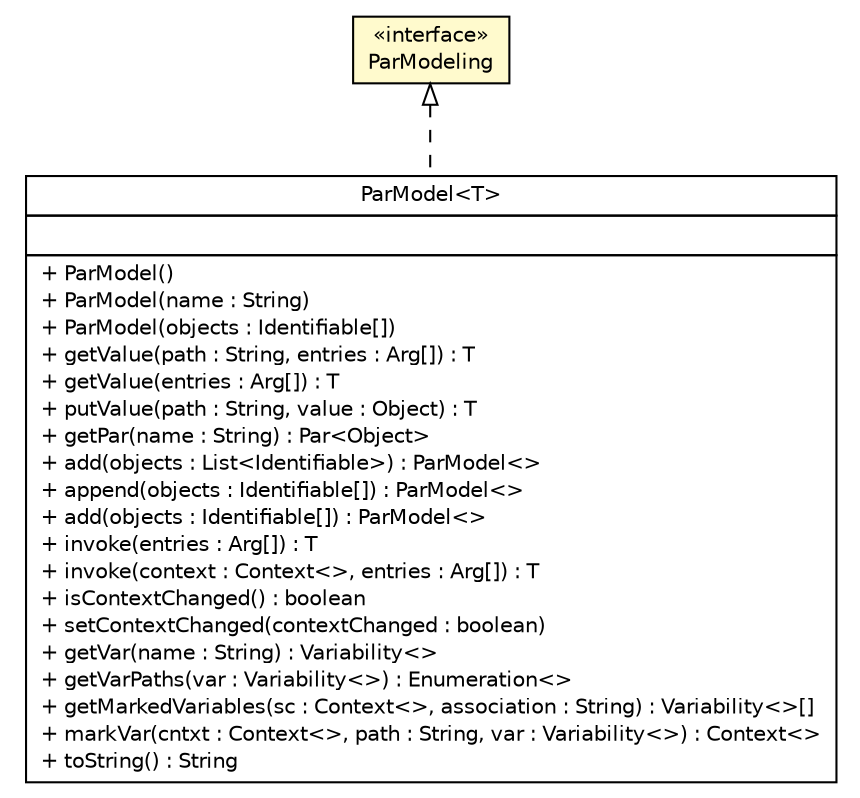 #!/usr/local/bin/dot
#
# Class diagram 
# Generated by UMLGraph version R5_6 (http://www.umlgraph.org/)
#

digraph G {
	edge [fontname="Helvetica",fontsize=10,labelfontname="Helvetica",labelfontsize=10];
	node [fontname="Helvetica",fontsize=10,shape=plaintext];
	nodesep=0.25;
	ranksep=0.5;
	// sorcer.service.ParModeling
	c379622 [label=<<table title="sorcer.service.ParModeling" border="0" cellborder="1" cellspacing="0" cellpadding="2" port="p" bgcolor="lemonChiffon" href="./ParModeling.html">
		<tr><td><table border="0" cellspacing="0" cellpadding="1">
<tr><td align="center" balign="center"> &#171;interface&#187; </td></tr>
<tr><td align="center" balign="center"> ParModeling </td></tr>
		</table></td></tr>
		</table>>, URL="./ParModeling.html", fontname="Helvetica", fontcolor="black", fontsize=10.0];
	// sorcer.core.context.model.par.ParModel<T>
	c379706 [label=<<table title="sorcer.core.context.model.par.ParModel" border="0" cellborder="1" cellspacing="0" cellpadding="2" port="p" href="../core/context/model/par/ParModel.html">
		<tr><td><table border="0" cellspacing="0" cellpadding="1">
<tr><td align="center" balign="center"> ParModel&lt;T&gt; </td></tr>
		</table></td></tr>
		<tr><td><table border="0" cellspacing="0" cellpadding="1">
<tr><td align="left" balign="left">  </td></tr>
		</table></td></tr>
		<tr><td><table border="0" cellspacing="0" cellpadding="1">
<tr><td align="left" balign="left"> + ParModel() </td></tr>
<tr><td align="left" balign="left"> + ParModel(name : String) </td></tr>
<tr><td align="left" balign="left"> + ParModel(objects : Identifiable[]) </td></tr>
<tr><td align="left" balign="left"> + getValue(path : String, entries : Arg[]) : T </td></tr>
<tr><td align="left" balign="left"> + getValue(entries : Arg[]) : T </td></tr>
<tr><td align="left" balign="left"> + putValue(path : String, value : Object) : T </td></tr>
<tr><td align="left" balign="left"> + getPar(name : String) : Par&lt;Object&gt; </td></tr>
<tr><td align="left" balign="left"> + add(objects : List&lt;Identifiable&gt;) : ParModel&lt;&gt; </td></tr>
<tr><td align="left" balign="left"> + append(objects : Identifiable[]) : ParModel&lt;&gt; </td></tr>
<tr><td align="left" balign="left"> + add(objects : Identifiable[]) : ParModel&lt;&gt; </td></tr>
<tr><td align="left" balign="left"> + invoke(entries : Arg[]) : T </td></tr>
<tr><td align="left" balign="left"> + invoke(context : Context&lt;&gt;, entries : Arg[]) : T </td></tr>
<tr><td align="left" balign="left"> + isContextChanged() : boolean </td></tr>
<tr><td align="left" balign="left"> + setContextChanged(contextChanged : boolean) </td></tr>
<tr><td align="left" balign="left"> + getVar(name : String) : Variability&lt;&gt; </td></tr>
<tr><td align="left" balign="left"> + getVarPaths(var : Variability&lt;&gt;) : Enumeration&lt;&gt; </td></tr>
<tr><td align="left" balign="left"> + getMarkedVariables(sc : Context&lt;&gt;, association : String) : Variability&lt;&gt;[] </td></tr>
<tr><td align="left" balign="left"> + markVar(cntxt : Context&lt;&gt;, path : String, var : Variability&lt;&gt;) : Context&lt;&gt; </td></tr>
<tr><td align="left" balign="left"> + toString() : String </td></tr>
		</table></td></tr>
		</table>>, URL="../core/context/model/par/ParModel.html", fontname="Helvetica", fontcolor="black", fontsize=10.0];
	//sorcer.core.context.model.par.ParModel<T> implements sorcer.service.ParModeling
	c379622:p -> c379706:p [dir=back,arrowtail=empty,style=dashed];
}

